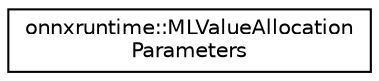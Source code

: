 digraph "Graphical Class Hierarchy"
{
  edge [fontname="Helvetica",fontsize="10",labelfontname="Helvetica",labelfontsize="10"];
  node [fontname="Helvetica",fontsize="10",shape=record];
  rankdir="LR";
  Node0 [label="onnxruntime::MLValueAllocation\lParameters",height=0.2,width=0.4,color="black", fillcolor="white", style="filled",URL="$structonnxruntime_1_1MLValueAllocationParameters.html"];
}
